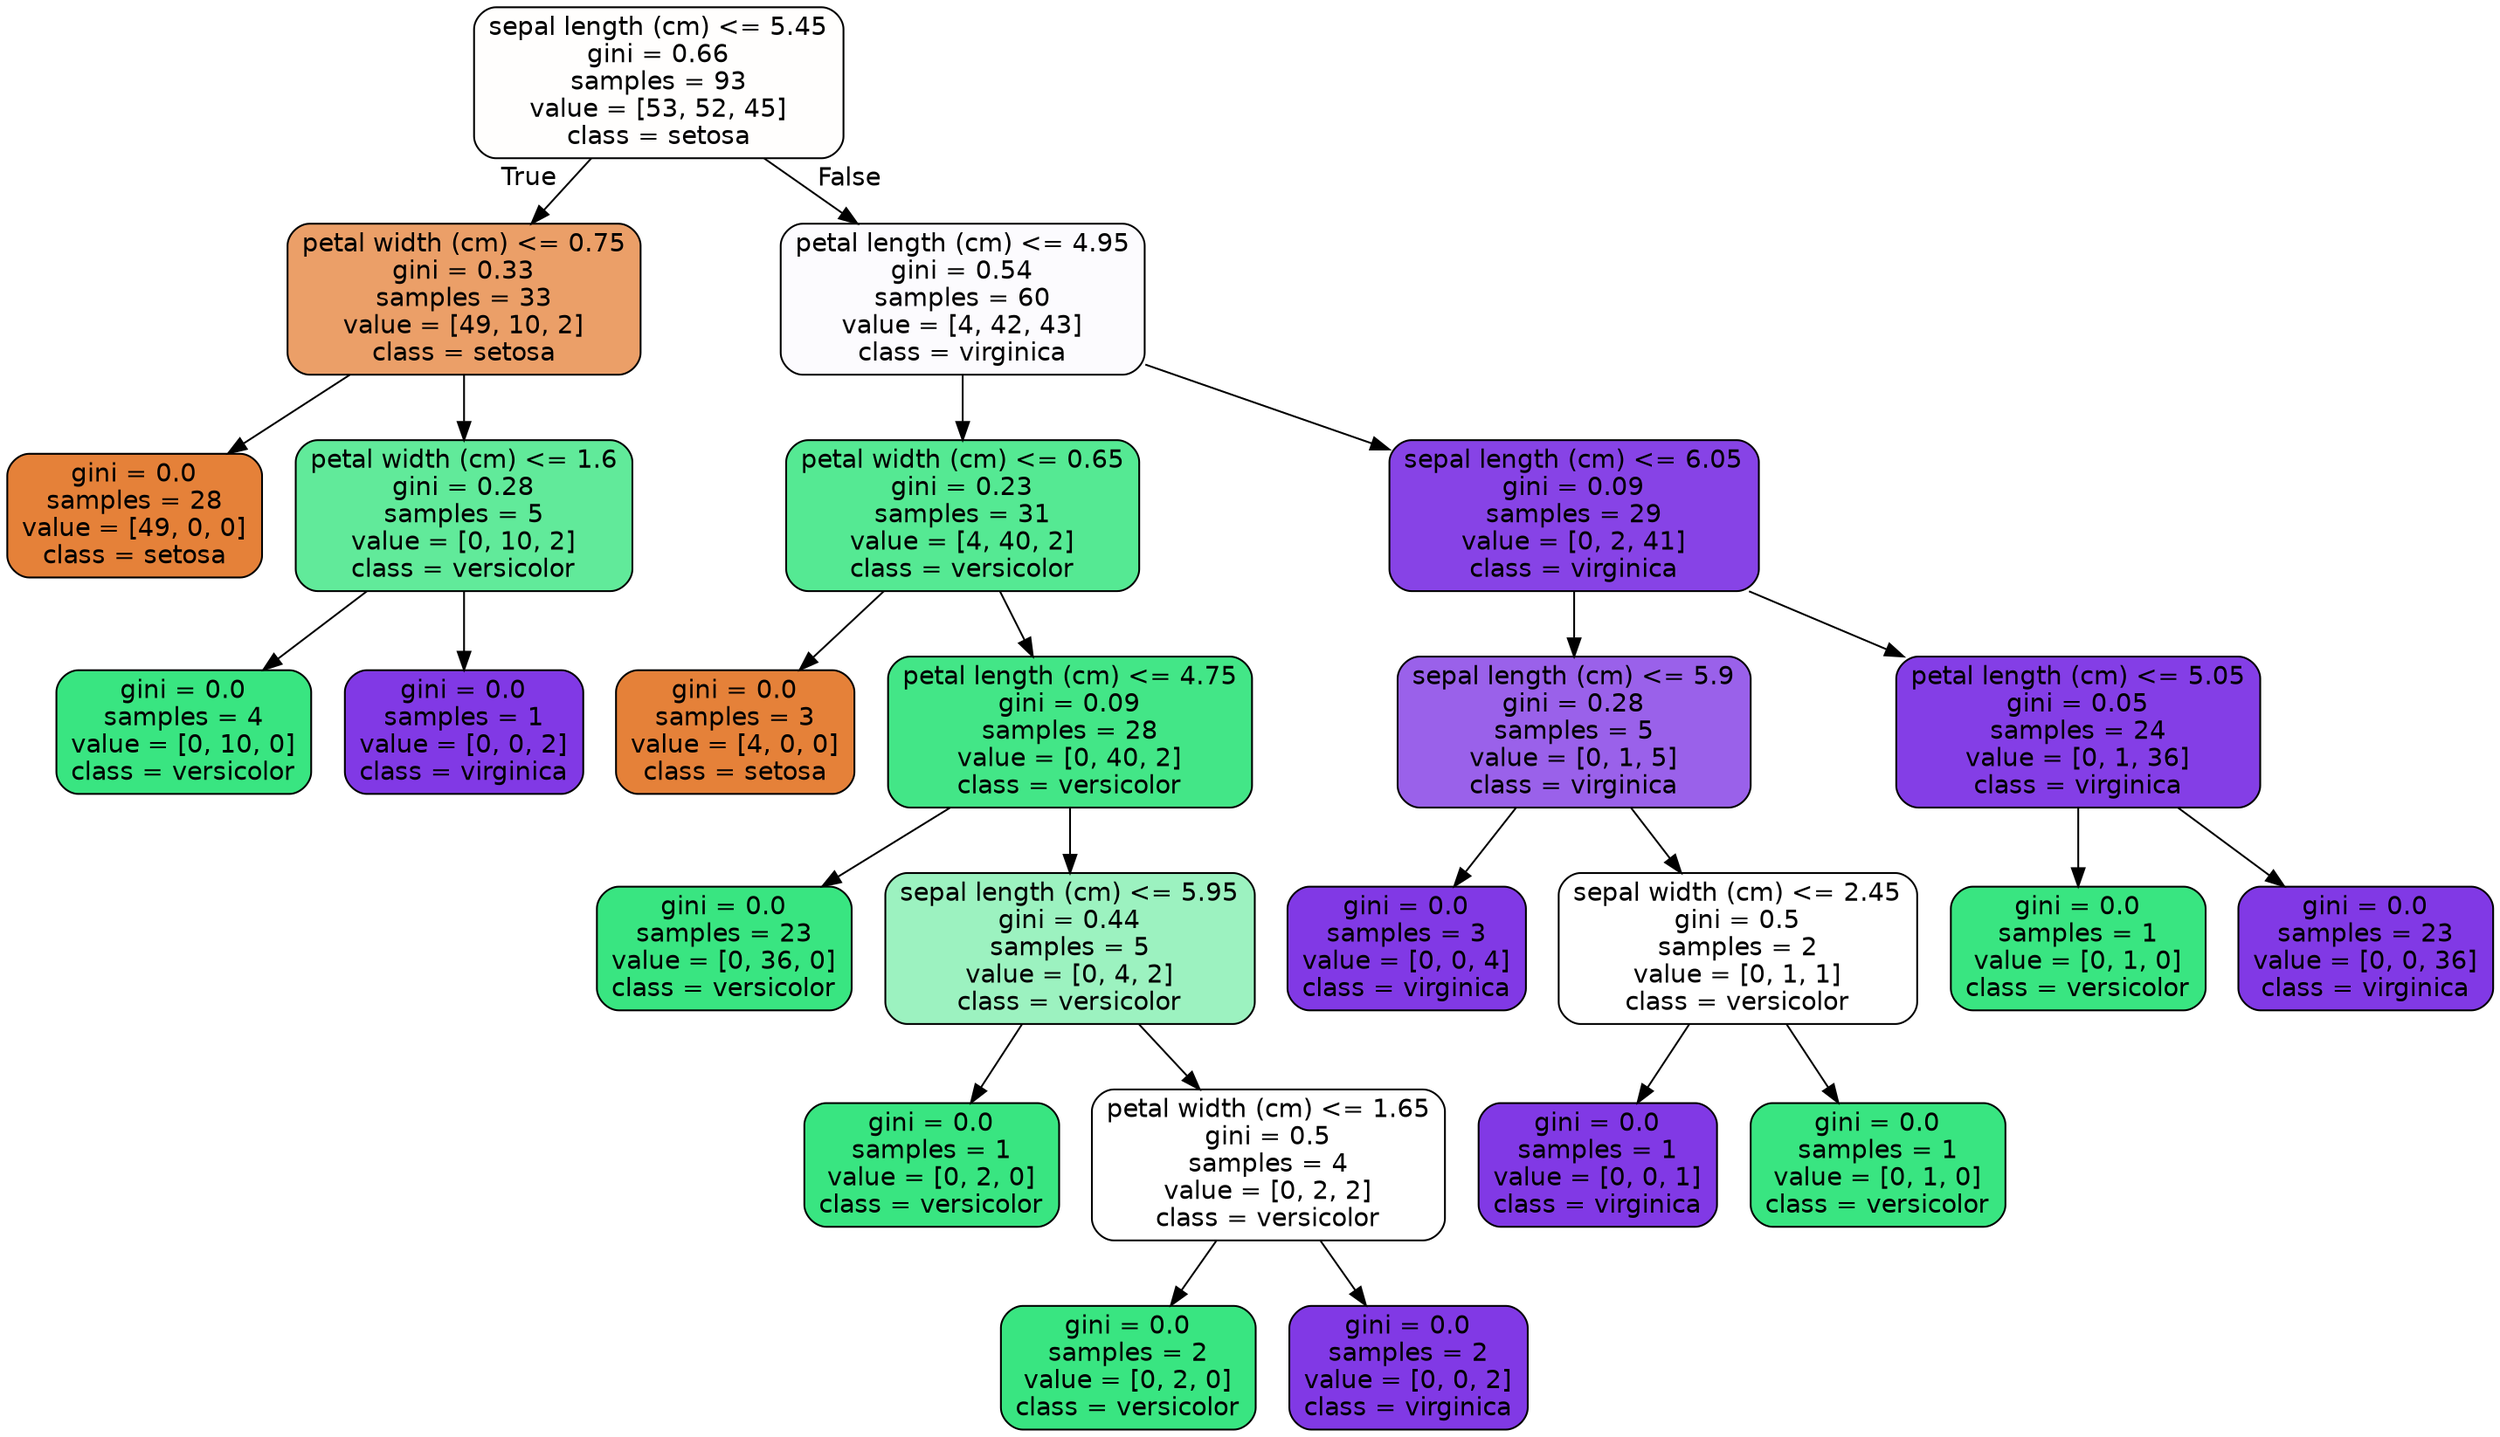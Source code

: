 digraph Tree {
node [shape=box, style="filled, rounded", color="black", fontname=helvetica] ;
edge [fontname=helvetica] ;
0 [label="sepal length (cm) <= 5.45\ngini = 0.66\nsamples = 93\nvalue = [53, 52, 45]\nclass = setosa", fillcolor="#fffefd"] ;
1 [label="petal width (cm) <= 0.75\ngini = 0.33\nsamples = 33\nvalue = [49, 10, 2]\nclass = setosa", fillcolor="#eb9f68"] ;
0 -> 1 [labeldistance=2.5, labelangle=45, headlabel="True"] ;
2 [label="gini = 0.0\nsamples = 28\nvalue = [49, 0, 0]\nclass = setosa", fillcolor="#e58139"] ;
1 -> 2 ;
3 [label="petal width (cm) <= 1.6\ngini = 0.28\nsamples = 5\nvalue = [0, 10, 2]\nclass = versicolor", fillcolor="#61ea9a"] ;
1 -> 3 ;
4 [label="gini = 0.0\nsamples = 4\nvalue = [0, 10, 0]\nclass = versicolor", fillcolor="#39e581"] ;
3 -> 4 ;
5 [label="gini = 0.0\nsamples = 1\nvalue = [0, 0, 2]\nclass = virginica", fillcolor="#8139e5"] ;
3 -> 5 ;
6 [label="petal length (cm) <= 4.95\ngini = 0.54\nsamples = 60\nvalue = [4, 42, 43]\nclass = virginica", fillcolor="#fcfbfe"] ;
0 -> 6 [labeldistance=2.5, labelangle=-45, headlabel="False"] ;
7 [label="petal width (cm) <= 0.65\ngini = 0.23\nsamples = 31\nvalue = [4, 40, 2]\nclass = versicolor", fillcolor="#55e993"] ;
6 -> 7 ;
8 [label="gini = 0.0\nsamples = 3\nvalue = [4, 0, 0]\nclass = setosa", fillcolor="#e58139"] ;
7 -> 8 ;
9 [label="petal length (cm) <= 4.75\ngini = 0.09\nsamples = 28\nvalue = [0, 40, 2]\nclass = versicolor", fillcolor="#43e687"] ;
7 -> 9 ;
10 [label="gini = 0.0\nsamples = 23\nvalue = [0, 36, 0]\nclass = versicolor", fillcolor="#39e581"] ;
9 -> 10 ;
11 [label="sepal length (cm) <= 5.95\ngini = 0.44\nsamples = 5\nvalue = [0, 4, 2]\nclass = versicolor", fillcolor="#9cf2c0"] ;
9 -> 11 ;
12 [label="gini = 0.0\nsamples = 1\nvalue = [0, 2, 0]\nclass = versicolor", fillcolor="#39e581"] ;
11 -> 12 ;
13 [label="petal width (cm) <= 1.65\ngini = 0.5\nsamples = 4\nvalue = [0, 2, 2]\nclass = versicolor", fillcolor="#ffffff"] ;
11 -> 13 ;
14 [label="gini = 0.0\nsamples = 2\nvalue = [0, 2, 0]\nclass = versicolor", fillcolor="#39e581"] ;
13 -> 14 ;
15 [label="gini = 0.0\nsamples = 2\nvalue = [0, 0, 2]\nclass = virginica", fillcolor="#8139e5"] ;
13 -> 15 ;
16 [label="sepal length (cm) <= 6.05\ngini = 0.09\nsamples = 29\nvalue = [0, 2, 41]\nclass = virginica", fillcolor="#8743e6"] ;
6 -> 16 ;
17 [label="sepal length (cm) <= 5.9\ngini = 0.28\nsamples = 5\nvalue = [0, 1, 5]\nclass = virginica", fillcolor="#9a61ea"] ;
16 -> 17 ;
18 [label="gini = 0.0\nsamples = 3\nvalue = [0, 0, 4]\nclass = virginica", fillcolor="#8139e5"] ;
17 -> 18 ;
19 [label="sepal width (cm) <= 2.45\ngini = 0.5\nsamples = 2\nvalue = [0, 1, 1]\nclass = versicolor", fillcolor="#ffffff"] ;
17 -> 19 ;
20 [label="gini = 0.0\nsamples = 1\nvalue = [0, 0, 1]\nclass = virginica", fillcolor="#8139e5"] ;
19 -> 20 ;
21 [label="gini = 0.0\nsamples = 1\nvalue = [0, 1, 0]\nclass = versicolor", fillcolor="#39e581"] ;
19 -> 21 ;
22 [label="petal length (cm) <= 5.05\ngini = 0.05\nsamples = 24\nvalue = [0, 1, 36]\nclass = virginica", fillcolor="#843ee6"] ;
16 -> 22 ;
23 [label="gini = 0.0\nsamples = 1\nvalue = [0, 1, 0]\nclass = versicolor", fillcolor="#39e581"] ;
22 -> 23 ;
24 [label="gini = 0.0\nsamples = 23\nvalue = [0, 0, 36]\nclass = virginica", fillcolor="#8139e5"] ;
22 -> 24 ;
}